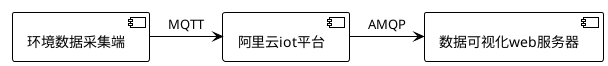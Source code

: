 @startuml 
!theme plain
[环境数据采集端] as envdata
[阿里云iot平台] as aliIot
[数据可视化web服务器] as web

envdata -> aliIot : MQTT
aliIot -> web : AMQP

@enduml 
